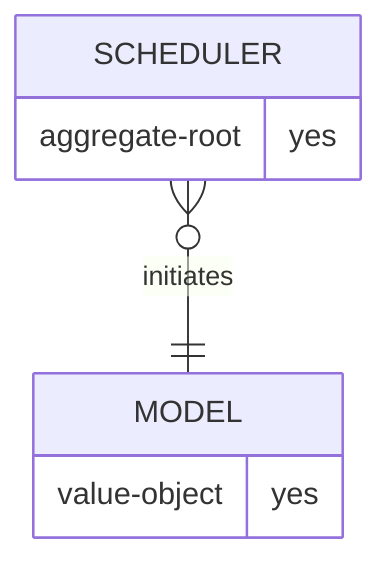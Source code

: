 erDiagram
    SCHEDULER{
        aggregate-root yes}
    MODEL {
        value-object yes}
    SCHEDULER o{--|| MODEL : "initiates"
